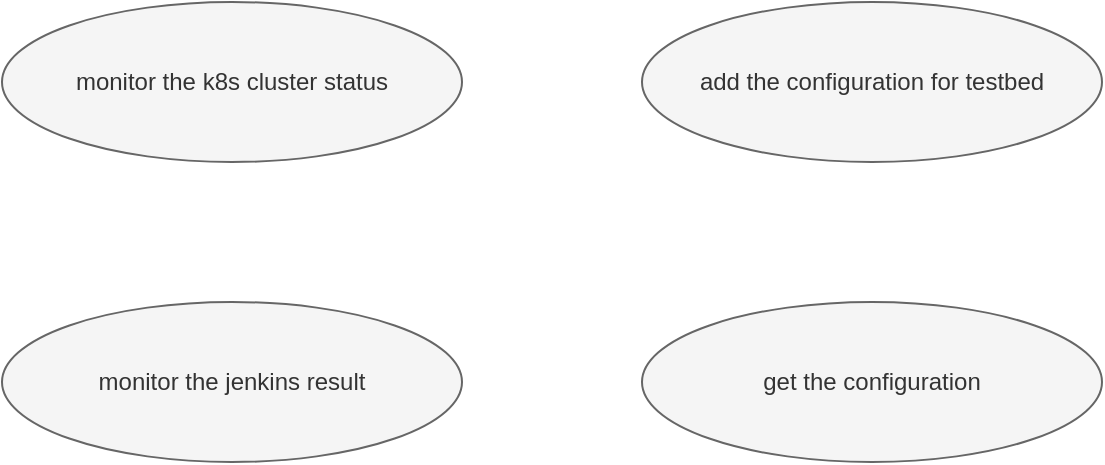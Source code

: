 <mxfile version="13.7.9" type="device" pages="3"><diagram id="8eEhZQP4UmgpN4oULPK0" name="requirement"><mxGraphModel dx="768" dy="482" grid="1" gridSize="10" guides="1" tooltips="1" connect="1" arrows="1" fold="1" page="1" pageScale="1" pageWidth="850" pageHeight="1100" math="0" shadow="0"><root><mxCell id="J-h2wLwlN8FqeBVkcfBi-0"/><mxCell id="J-h2wLwlN8FqeBVkcfBi-1" parent="J-h2wLwlN8FqeBVkcfBi-0"/><mxCell id="nYFszfNwd1HJl3o2fisy-2" value="monitor the k8s cluster status" style="ellipse;whiteSpace=wrap;html=1;fillColor=#f5f5f5;strokeColor=#666666;fontColor=#333333;" vertex="1" parent="J-h2wLwlN8FqeBVkcfBi-1"><mxGeometry x="240" y="120" width="230" height="80" as="geometry"/></mxCell><mxCell id="nYFszfNwd1HJl3o2fisy-3" value="monitor the jenkins result" style="ellipse;whiteSpace=wrap;html=1;fillColor=#f5f5f5;strokeColor=#666666;fontColor=#333333;" vertex="1" parent="J-h2wLwlN8FqeBVkcfBi-1"><mxGeometry x="240" y="270" width="230" height="80" as="geometry"/></mxCell><mxCell id="nYFszfNwd1HJl3o2fisy-4" value="add the configuration for testbed" style="ellipse;whiteSpace=wrap;html=1;fillColor=#f5f5f5;strokeColor=#666666;fontColor=#333333;" vertex="1" parent="J-h2wLwlN8FqeBVkcfBi-1"><mxGeometry x="560" y="120" width="230" height="80" as="geometry"/></mxCell><mxCell id="nYFszfNwd1HJl3o2fisy-5" value="get the configuration" style="ellipse;whiteSpace=wrap;html=1;fillColor=#f5f5f5;strokeColor=#666666;fontColor=#333333;" vertex="1" parent="J-h2wLwlN8FqeBVkcfBi-1"><mxGeometry x="560" y="270" width="230" height="80" as="geometry"/></mxCell></root></mxGraphModel></diagram><diagram id="6-nnWF1lPvsTvjuu4W4E" name="topo"><mxGraphModel dx="768" dy="482" grid="1" gridSize="10" guides="1" tooltips="1" connect="1" arrows="1" fold="1" page="1" pageScale="1" pageWidth="850" pageHeight="1100" math="0" shadow="0"><root><mxCell id="0"/><mxCell id="1" parent="0"/><mxCell id="YOPPpdgEfCJRonH6ETnI-2" value="TEST-CENTER" style="rounded=0;whiteSpace=wrap;html=1;fillColor=#f5f5f5;strokeColor=#666666;fontColor=#333333;dashed=1;verticalAlign=top;" vertex="1" parent="1"><mxGeometry x="260" y="90" width="300" height="390" as="geometry"/></mxCell><mxCell id="YOPPpdgEfCJRonH6ETnI-1" value="" style="rounded=1;whiteSpace=wrap;html=1;fillColor=#dae8fc;strokeColor=#6c8ebf;" vertex="1" parent="1"><mxGeometry x="300" y="140" width="120" height="60" as="geometry"/></mxCell><mxCell id="YOPPpdgEfCJRonH6ETnI-3" value="etcd" style="shape=cylinder3;whiteSpace=wrap;html=1;boundedLbl=1;backgroundOutline=1;size=15;fillColor=#d5e8d4;strokeColor=#82b366;" vertex="1" parent="1"><mxGeometry x="480" y="180" width="60" height="80" as="geometry"/></mxCell></root></mxGraphModel></diagram><diagram id="oFIH5oOEYKDSPN0t0K9L" name="sequence"><mxGraphModel dx="768" dy="482" grid="1" gridSize="10" guides="1" tooltips="1" connect="1" arrows="1" fold="1" page="1" pageScale="1" pageWidth="850" pageHeight="1100" math="0" shadow="0"><root><mxCell id="5ACyxcIbTr_mML19qvIC-0"/><mxCell id="5ACyxcIbTr_mML19qvIC-1" parent="5ACyxcIbTr_mML19qvIC-0"/></root></mxGraphModel></diagram></mxfile>